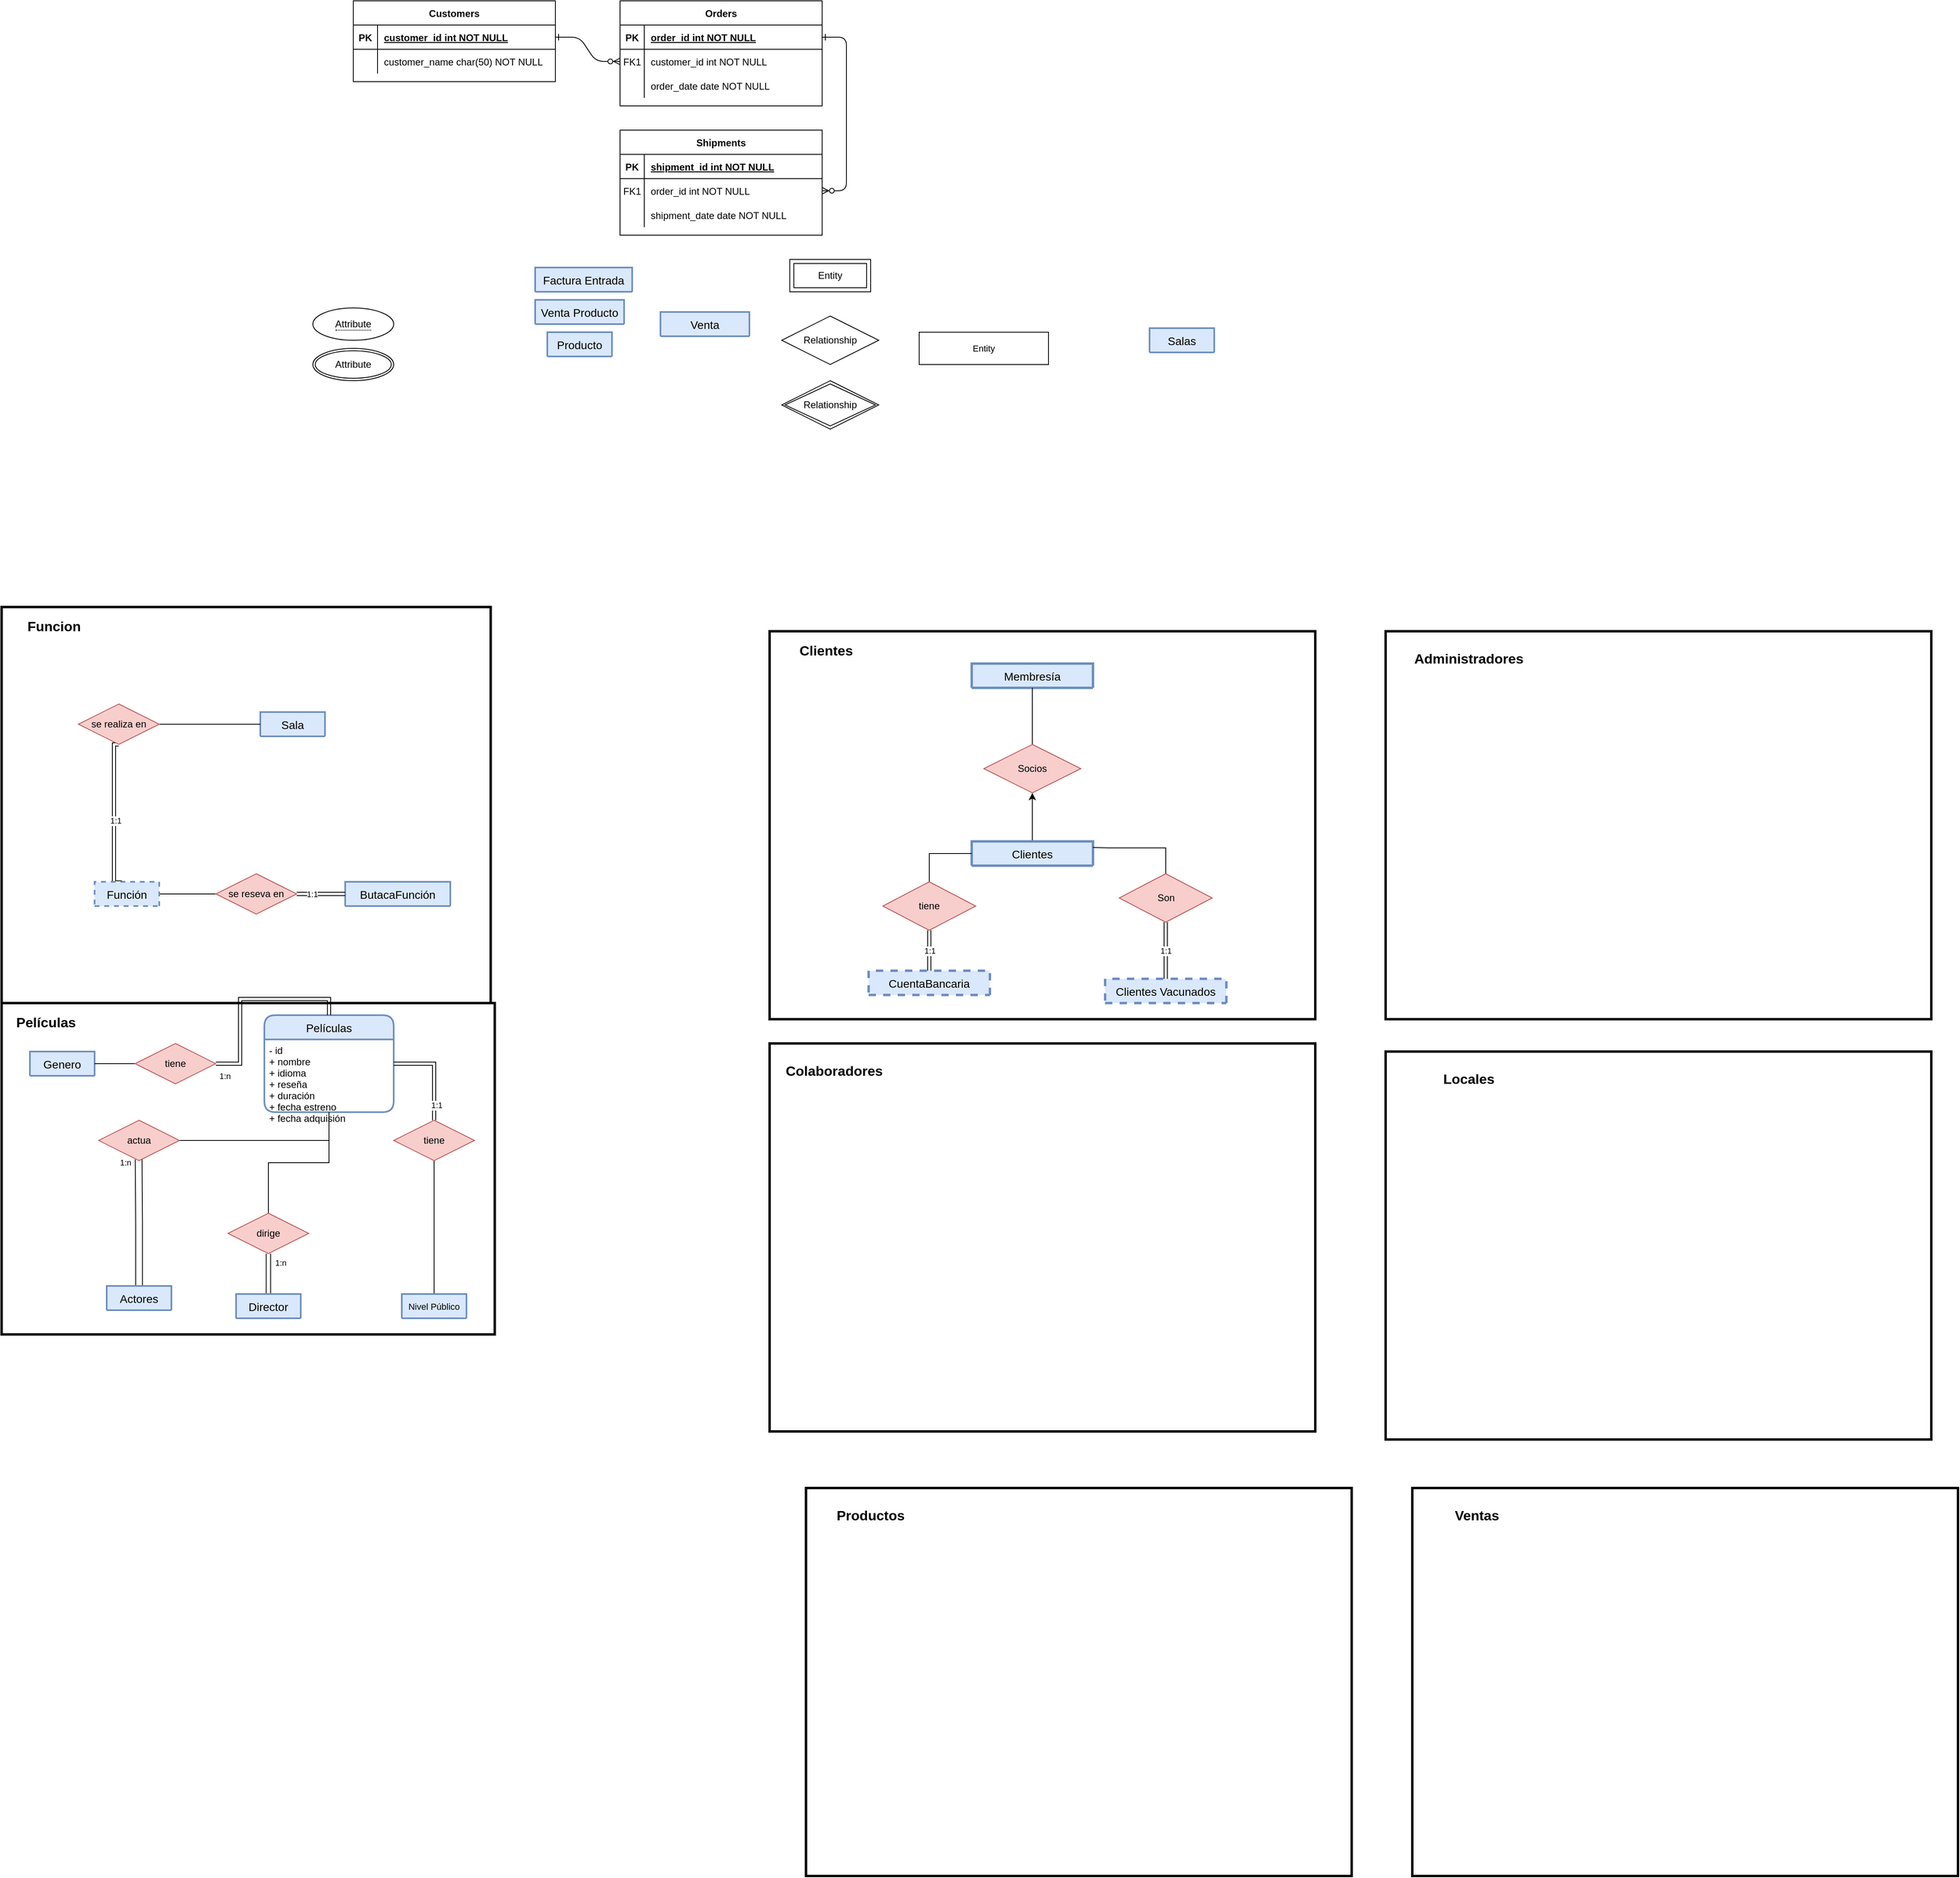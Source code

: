 <mxfile version="15.8.4" type="device"><diagram id="R2lEEEUBdFMjLlhIrx00" name="Page-1"><mxGraphModel dx="813" dy="1590" grid="1" gridSize="10" guides="1" tooltips="1" connect="1" arrows="1" fold="1" page="1" pageScale="1" pageWidth="850" pageHeight="1100" math="0" shadow="0" extFonts="Permanent Marker^https://fonts.googleapis.com/css?family=Permanent+Marker"><root><mxCell id="0"/><mxCell id="1" parent="0"/><mxCell id="mSTFbyO6T9UbL1waG1NC-82" value="" style="rounded=0;whiteSpace=wrap;html=1;labelBackgroundColor=none;labelBorderColor=none;fontSize=11;strokeWidth=3;align=center;verticalAlign=middle;fillColor=none;movable=0;resizable=0;rotatable=0;deletable=0;editable=0;connectable=0;" vertex="1" parent="1"><mxGeometry x="75" y="1000" width="610" height="410" as="geometry"/></mxCell><mxCell id="C-vyLk0tnHw3VtMMgP7b-1" value="" style="edgeStyle=entityRelationEdgeStyle;endArrow=ERzeroToMany;startArrow=ERone;endFill=1;startFill=0;" parent="1" source="C-vyLk0tnHw3VtMMgP7b-24" target="C-vyLk0tnHw3VtMMgP7b-6" edge="1"><mxGeometry width="100" height="100" relative="1" as="geometry"><mxPoint x="730" y="360" as="sourcePoint"/><mxPoint x="830" y="260" as="targetPoint"/></mxGeometry></mxCell><mxCell id="C-vyLk0tnHw3VtMMgP7b-12" value="" style="edgeStyle=entityRelationEdgeStyle;endArrow=ERzeroToMany;startArrow=ERone;endFill=1;startFill=0;" parent="1" source="C-vyLk0tnHw3VtMMgP7b-3" target="C-vyLk0tnHw3VtMMgP7b-17" edge="1"><mxGeometry width="100" height="100" relative="1" as="geometry"><mxPoint x="790" y="-180" as="sourcePoint"/><mxPoint x="850" y="-155" as="targetPoint"/></mxGeometry></mxCell><mxCell id="C-vyLk0tnHw3VtMMgP7b-2" value="Orders" style="shape=table;startSize=30;container=1;collapsible=1;childLayout=tableLayout;fixedRows=1;rowLines=0;fontStyle=1;align=center;resizeLast=1;" parent="1" vertex="1"><mxGeometry x="840" y="-240" width="250" height="130" as="geometry"/></mxCell><mxCell id="C-vyLk0tnHw3VtMMgP7b-3" value="" style="shape=partialRectangle;collapsible=0;dropTarget=0;pointerEvents=0;fillColor=none;points=[[0,0.5],[1,0.5]];portConstraint=eastwest;top=0;left=0;right=0;bottom=1;" parent="C-vyLk0tnHw3VtMMgP7b-2" vertex="1"><mxGeometry y="30" width="250" height="30" as="geometry"/></mxCell><mxCell id="C-vyLk0tnHw3VtMMgP7b-4" value="PK" style="shape=partialRectangle;overflow=hidden;connectable=0;fillColor=none;top=0;left=0;bottom=0;right=0;fontStyle=1;" parent="C-vyLk0tnHw3VtMMgP7b-3" vertex="1"><mxGeometry width="30" height="30" as="geometry"><mxRectangle width="30" height="30" as="alternateBounds"/></mxGeometry></mxCell><mxCell id="C-vyLk0tnHw3VtMMgP7b-5" value="order_id int NOT NULL " style="shape=partialRectangle;overflow=hidden;connectable=0;fillColor=none;top=0;left=0;bottom=0;right=0;align=left;spacingLeft=6;fontStyle=5;" parent="C-vyLk0tnHw3VtMMgP7b-3" vertex="1"><mxGeometry x="30" width="220" height="30" as="geometry"><mxRectangle width="220" height="30" as="alternateBounds"/></mxGeometry></mxCell><mxCell id="C-vyLk0tnHw3VtMMgP7b-6" value="" style="shape=partialRectangle;collapsible=0;dropTarget=0;pointerEvents=0;fillColor=none;points=[[0,0.5],[1,0.5]];portConstraint=eastwest;top=0;left=0;right=0;bottom=0;" parent="C-vyLk0tnHw3VtMMgP7b-2" vertex="1"><mxGeometry y="60" width="250" height="30" as="geometry"/></mxCell><mxCell id="C-vyLk0tnHw3VtMMgP7b-7" value="FK1" style="shape=partialRectangle;overflow=hidden;connectable=0;fillColor=none;top=0;left=0;bottom=0;right=0;" parent="C-vyLk0tnHw3VtMMgP7b-6" vertex="1"><mxGeometry width="30" height="30" as="geometry"><mxRectangle width="30" height="30" as="alternateBounds"/></mxGeometry></mxCell><mxCell id="C-vyLk0tnHw3VtMMgP7b-8" value="customer_id int NOT NULL" style="shape=partialRectangle;overflow=hidden;connectable=0;fillColor=none;top=0;left=0;bottom=0;right=0;align=left;spacingLeft=6;" parent="C-vyLk0tnHw3VtMMgP7b-6" vertex="1"><mxGeometry x="30" width="220" height="30" as="geometry"><mxRectangle width="220" height="30" as="alternateBounds"/></mxGeometry></mxCell><mxCell id="C-vyLk0tnHw3VtMMgP7b-9" value="" style="shape=partialRectangle;collapsible=0;dropTarget=0;pointerEvents=0;fillColor=none;points=[[0,0.5],[1,0.5]];portConstraint=eastwest;top=0;left=0;right=0;bottom=0;" parent="C-vyLk0tnHw3VtMMgP7b-2" vertex="1"><mxGeometry y="90" width="250" height="30" as="geometry"/></mxCell><mxCell id="C-vyLk0tnHw3VtMMgP7b-10" value="" style="shape=partialRectangle;overflow=hidden;connectable=0;fillColor=none;top=0;left=0;bottom=0;right=0;" parent="C-vyLk0tnHw3VtMMgP7b-9" vertex="1"><mxGeometry width="30" height="30" as="geometry"><mxRectangle width="30" height="30" as="alternateBounds"/></mxGeometry></mxCell><mxCell id="C-vyLk0tnHw3VtMMgP7b-11" value="order_date date NOT NULL" style="shape=partialRectangle;overflow=hidden;connectable=0;fillColor=none;top=0;left=0;bottom=0;right=0;align=left;spacingLeft=6;" parent="C-vyLk0tnHw3VtMMgP7b-9" vertex="1"><mxGeometry x="30" width="220" height="30" as="geometry"><mxRectangle width="220" height="30" as="alternateBounds"/></mxGeometry></mxCell><mxCell id="C-vyLk0tnHw3VtMMgP7b-13" value="Shipments" style="shape=table;startSize=30;container=1;collapsible=1;childLayout=tableLayout;fixedRows=1;rowLines=0;fontStyle=1;align=center;resizeLast=1;" parent="1" vertex="1"><mxGeometry x="840" y="-80" width="250" height="130" as="geometry"/></mxCell><mxCell id="C-vyLk0tnHw3VtMMgP7b-14" value="" style="shape=partialRectangle;collapsible=0;dropTarget=0;pointerEvents=0;fillColor=none;points=[[0,0.5],[1,0.5]];portConstraint=eastwest;top=0;left=0;right=0;bottom=1;" parent="C-vyLk0tnHw3VtMMgP7b-13" vertex="1"><mxGeometry y="30" width="250" height="30" as="geometry"/></mxCell><mxCell id="C-vyLk0tnHw3VtMMgP7b-15" value="PK" style="shape=partialRectangle;overflow=hidden;connectable=0;fillColor=none;top=0;left=0;bottom=0;right=0;fontStyle=1;" parent="C-vyLk0tnHw3VtMMgP7b-14" vertex="1"><mxGeometry width="30" height="30" as="geometry"><mxRectangle width="30" height="30" as="alternateBounds"/></mxGeometry></mxCell><mxCell id="C-vyLk0tnHw3VtMMgP7b-16" value="shipment_id int NOT NULL " style="shape=partialRectangle;overflow=hidden;connectable=0;fillColor=none;top=0;left=0;bottom=0;right=0;align=left;spacingLeft=6;fontStyle=5;" parent="C-vyLk0tnHw3VtMMgP7b-14" vertex="1"><mxGeometry x="30" width="220" height="30" as="geometry"><mxRectangle width="220" height="30" as="alternateBounds"/></mxGeometry></mxCell><mxCell id="C-vyLk0tnHw3VtMMgP7b-17" value="" style="shape=partialRectangle;collapsible=0;dropTarget=0;pointerEvents=0;fillColor=none;points=[[0,0.5],[1,0.5]];portConstraint=eastwest;top=0;left=0;right=0;bottom=0;" parent="C-vyLk0tnHw3VtMMgP7b-13" vertex="1"><mxGeometry y="60" width="250" height="30" as="geometry"/></mxCell><mxCell id="C-vyLk0tnHw3VtMMgP7b-18" value="FK1" style="shape=partialRectangle;overflow=hidden;connectable=0;fillColor=none;top=0;left=0;bottom=0;right=0;" parent="C-vyLk0tnHw3VtMMgP7b-17" vertex="1"><mxGeometry width="30" height="30" as="geometry"><mxRectangle width="30" height="30" as="alternateBounds"/></mxGeometry></mxCell><mxCell id="C-vyLk0tnHw3VtMMgP7b-19" value="order_id int NOT NULL" style="shape=partialRectangle;overflow=hidden;connectable=0;fillColor=none;top=0;left=0;bottom=0;right=0;align=left;spacingLeft=6;" parent="C-vyLk0tnHw3VtMMgP7b-17" vertex="1"><mxGeometry x="30" width="220" height="30" as="geometry"><mxRectangle width="220" height="30" as="alternateBounds"/></mxGeometry></mxCell><mxCell id="C-vyLk0tnHw3VtMMgP7b-20" value="" style="shape=partialRectangle;collapsible=0;dropTarget=0;pointerEvents=0;fillColor=none;points=[[0,0.5],[1,0.5]];portConstraint=eastwest;top=0;left=0;right=0;bottom=0;" parent="C-vyLk0tnHw3VtMMgP7b-13" vertex="1"><mxGeometry y="90" width="250" height="30" as="geometry"/></mxCell><mxCell id="C-vyLk0tnHw3VtMMgP7b-21" value="" style="shape=partialRectangle;overflow=hidden;connectable=0;fillColor=none;top=0;left=0;bottom=0;right=0;" parent="C-vyLk0tnHw3VtMMgP7b-20" vertex="1"><mxGeometry width="30" height="30" as="geometry"><mxRectangle width="30" height="30" as="alternateBounds"/></mxGeometry></mxCell><mxCell id="C-vyLk0tnHw3VtMMgP7b-22" value="shipment_date date NOT NULL" style="shape=partialRectangle;overflow=hidden;connectable=0;fillColor=none;top=0;left=0;bottom=0;right=0;align=left;spacingLeft=6;" parent="C-vyLk0tnHw3VtMMgP7b-20" vertex="1"><mxGeometry x="30" width="220" height="30" as="geometry"><mxRectangle width="220" height="30" as="alternateBounds"/></mxGeometry></mxCell><mxCell id="C-vyLk0tnHw3VtMMgP7b-23" value="Customers" style="shape=table;startSize=30;container=1;collapsible=1;childLayout=tableLayout;fixedRows=1;rowLines=0;fontStyle=1;align=center;resizeLast=1;" parent="1" vertex="1"><mxGeometry x="510" y="-240" width="250" height="100" as="geometry"/></mxCell><mxCell id="C-vyLk0tnHw3VtMMgP7b-24" value="" style="shape=partialRectangle;collapsible=0;dropTarget=0;pointerEvents=0;fillColor=none;points=[[0,0.5],[1,0.5]];portConstraint=eastwest;top=0;left=0;right=0;bottom=1;" parent="C-vyLk0tnHw3VtMMgP7b-23" vertex="1"><mxGeometry y="30" width="250" height="30" as="geometry"/></mxCell><mxCell id="C-vyLk0tnHw3VtMMgP7b-25" value="PK" style="shape=partialRectangle;overflow=hidden;connectable=0;fillColor=none;top=0;left=0;bottom=0;right=0;fontStyle=1;" parent="C-vyLk0tnHw3VtMMgP7b-24" vertex="1"><mxGeometry width="30" height="30" as="geometry"><mxRectangle width="30" height="30" as="alternateBounds"/></mxGeometry></mxCell><mxCell id="C-vyLk0tnHw3VtMMgP7b-26" value="customer_id int NOT NULL " style="shape=partialRectangle;overflow=hidden;connectable=0;fillColor=none;top=0;left=0;bottom=0;right=0;align=left;spacingLeft=6;fontStyle=5;" parent="C-vyLk0tnHw3VtMMgP7b-24" vertex="1"><mxGeometry x="30" width="220" height="30" as="geometry"><mxRectangle width="220" height="30" as="alternateBounds"/></mxGeometry></mxCell><mxCell id="C-vyLk0tnHw3VtMMgP7b-27" value="" style="shape=partialRectangle;collapsible=0;dropTarget=0;pointerEvents=0;fillColor=none;points=[[0,0.5],[1,0.5]];portConstraint=eastwest;top=0;left=0;right=0;bottom=0;" parent="C-vyLk0tnHw3VtMMgP7b-23" vertex="1"><mxGeometry y="60" width="250" height="30" as="geometry"/></mxCell><mxCell id="C-vyLk0tnHw3VtMMgP7b-28" value="" style="shape=partialRectangle;overflow=hidden;connectable=0;fillColor=none;top=0;left=0;bottom=0;right=0;" parent="C-vyLk0tnHw3VtMMgP7b-27" vertex="1"><mxGeometry width="30" height="30" as="geometry"><mxRectangle width="30" height="30" as="alternateBounds"/></mxGeometry></mxCell><mxCell id="C-vyLk0tnHw3VtMMgP7b-29" value="customer_name char(50) NOT NULL" style="shape=partialRectangle;overflow=hidden;connectable=0;fillColor=none;top=0;left=0;bottom=0;right=0;align=left;spacingLeft=6;" parent="C-vyLk0tnHw3VtMMgP7b-27" vertex="1"><mxGeometry x="30" width="220" height="30" as="geometry"><mxRectangle width="220" height="30" as="alternateBounds"/></mxGeometry></mxCell><mxCell id="mSTFbyO6T9UbL1waG1NC-30" value="Entity" style="shape=ext;margin=3;double=1;whiteSpace=wrap;html=1;align=center;" vertex="1" parent="1"><mxGeometry x="1050" y="80" width="100" height="40" as="geometry"/></mxCell><mxCell id="mSTFbyO6T9UbL1waG1NC-31" value="Relationship" style="shape=rhombus;perimeter=rhombusPerimeter;whiteSpace=wrap;html=1;align=center;" vertex="1" parent="1"><mxGeometry x="1040" y="150" width="120" height="60" as="geometry"/></mxCell><mxCell id="mSTFbyO6T9UbL1waG1NC-32" value="Relationship" style="shape=rhombus;double=1;perimeter=rhombusPerimeter;whiteSpace=wrap;html=1;align=center;" vertex="1" parent="1"><mxGeometry x="1040" y="230" width="120" height="60" as="geometry"/></mxCell><mxCell id="mSTFbyO6T9UbL1waG1NC-33" value="Attribute" style="ellipse;shape=doubleEllipse;margin=3;whiteSpace=wrap;html=1;align=center;" vertex="1" parent="1"><mxGeometry x="460" y="190" width="100" height="40" as="geometry"/></mxCell><mxCell id="mSTFbyO6T9UbL1waG1NC-34" value="&lt;span style=&quot;border-bottom: 1px dotted&quot;&gt;Attribute&lt;/span&gt;" style="ellipse;whiteSpace=wrap;html=1;align=center;" vertex="1" parent="1"><mxGeometry x="460" y="140" width="100" height="40" as="geometry"/></mxCell><mxCell id="mSTFbyO6T9UbL1waG1NC-91" style="edgeStyle=orthogonalEdgeStyle;shape=link;rounded=0;orthogonalLoop=1;jettySize=auto;html=1;fontSize=17;endArrow=none;endFill=0;width=-8.387;entryX=0.495;entryY=0.969;entryDx=0;entryDy=0;entryPerimeter=0;" edge="1" parent="1" source="mSTFbyO6T9UbL1waG1NC-58" target="mSTFbyO6T9UbL1waG1NC-90"><mxGeometry relative="1" as="geometry"/></mxCell><mxCell id="mSTFbyO6T9UbL1waG1NC-103" value="1:n" style="edgeLabel;html=1;align=center;verticalAlign=middle;resizable=0;points=[];fontSize=10;" vertex="1" connectable="0" parent="mSTFbyO6T9UbL1waG1NC-91"><mxGeometry x="0.717" y="-3" relative="1" as="geometry"><mxPoint x="-20" y="-19" as="offset"/></mxGeometry></mxCell><mxCell id="mSTFbyO6T9UbL1waG1NC-58" value="Actores" style="swimlane;childLayout=stackLayout;horizontal=1;startSize=30;horizontalStack=0;rounded=1;fontSize=14;fontStyle=0;strokeWidth=2;resizeParent=0;resizeLast=1;shadow=0;dashed=0;align=center;fillColor=#dae8fc;strokeColor=#6c8ebf;" vertex="1" collapsed="1" parent="1"><mxGeometry x="205" y="1350" width="80" height="30" as="geometry"><mxRectangle x="70" y="960" width="160" height="120" as="alternateBounds"/></mxGeometry></mxCell><mxCell id="mSTFbyO6T9UbL1waG1NC-59" value="- id&#10;+ nombre" style="align=left;strokeColor=none;fillColor=none;spacingLeft=4;fontSize=12;verticalAlign=top;resizable=0;rotatable=0;part=1;" vertex="1" parent="mSTFbyO6T9UbL1waG1NC-58"><mxGeometry y="30" width="80" as="geometry"/></mxCell><mxCell id="mSTFbyO6T9UbL1waG1NC-88" style="edgeStyle=orthogonalEdgeStyle;rounded=0;orthogonalLoop=1;jettySize=auto;html=1;fontSize=17;endArrow=none;endFill=0;shape=link;width=-5.484;" edge="1" parent="1" source="mSTFbyO6T9UbL1waG1NC-60" target="mSTFbyO6T9UbL1waG1NC-84"><mxGeometry relative="1" as="geometry"><Array as="points"><mxPoint x="405" y="1330"/><mxPoint x="405" y="1330"/></Array></mxGeometry></mxCell><mxCell id="mSTFbyO6T9UbL1waG1NC-105" value="1:n" style="edgeLabel;html=1;align=center;verticalAlign=middle;resizable=0;points=[];fontSize=10;" vertex="1" connectable="0" parent="mSTFbyO6T9UbL1waG1NC-88"><mxGeometry x="0.784" y="-3" relative="1" as="geometry"><mxPoint x="12" y="5" as="offset"/></mxGeometry></mxCell><mxCell id="mSTFbyO6T9UbL1waG1NC-60" value="Director" style="swimlane;childLayout=stackLayout;horizontal=1;startSize=30;horizontalStack=0;rounded=1;fontSize=14;fontStyle=0;strokeWidth=2;resizeParent=0;resizeLast=1;shadow=0;dashed=0;align=center;fillColor=#dae8fc;strokeColor=#6c8ebf;" vertex="1" collapsed="1" parent="1"><mxGeometry x="365" y="1360" width="80" height="30" as="geometry"><mxRectangle x="130" y="1300" width="160" height="120" as="alternateBounds"/></mxGeometry></mxCell><mxCell id="mSTFbyO6T9UbL1waG1NC-61" value="- id&#10;+ nombre" style="align=left;strokeColor=none;fillColor=none;spacingLeft=4;fontSize=12;verticalAlign=top;resizable=0;rotatable=0;part=1;" vertex="1" parent="mSTFbyO6T9UbL1waG1NC-60"><mxGeometry y="30" width="80" as="geometry"/></mxCell><mxCell id="mSTFbyO6T9UbL1waG1NC-62" value="Películas" style="swimlane;childLayout=stackLayout;horizontal=1;startSize=30;horizontalStack=0;rounded=1;fontSize=14;fontStyle=0;strokeWidth=2;resizeParent=0;resizeLast=1;shadow=0;dashed=0;align=center;fillColor=#dae8fc;strokeColor=#6c8ebf;" vertex="1" parent="1"><mxGeometry x="400" y="1015" width="160" height="120" as="geometry"><mxRectangle x="365" y="1155" width="80" height="30" as="alternateBounds"/></mxGeometry></mxCell><mxCell id="mSTFbyO6T9UbL1waG1NC-63" value="- id&#10;+ nombre&#10;+ idioma&#10;+ reseña&#10;+ duración&#10;+ fecha estreno&#10;+ fecha adquisión" style="align=left;strokeColor=none;fillColor=none;spacingLeft=4;fontSize=12;verticalAlign=top;resizable=0;rotatable=0;part=1;" vertex="1" parent="mSTFbyO6T9UbL1waG1NC-62"><mxGeometry y="30" width="160" height="90" as="geometry"/></mxCell><mxCell id="mSTFbyO6T9UbL1waG1NC-64" value="Genero" style="swimlane;childLayout=stackLayout;horizontal=1;startSize=30;horizontalStack=0;rounded=1;fontSize=14;fontStyle=0;strokeWidth=2;resizeParent=0;resizeLast=1;shadow=0;dashed=0;align=center;fillColor=#dae8fc;strokeColor=#6c8ebf;" vertex="1" collapsed="1" parent="1"><mxGeometry x="110" y="1060" width="80" height="30" as="geometry"><mxRectangle x="360" y="720" width="160" height="120" as="alternateBounds"/></mxGeometry></mxCell><mxCell id="mSTFbyO6T9UbL1waG1NC-65" value="- id&#10;+ nombre" style="align=left;strokeColor=none;fillColor=none;spacingLeft=4;fontSize=12;verticalAlign=top;resizable=0;rotatable=0;part=1;" vertex="1" parent="mSTFbyO6T9UbL1waG1NC-64"><mxGeometry y="30" width="80" as="geometry"/></mxCell><mxCell id="mSTFbyO6T9UbL1waG1NC-94" style="edgeStyle=orthogonalEdgeStyle;rounded=0;orthogonalLoop=1;jettySize=auto;html=1;fontSize=17;endArrow=none;endFill=0;" edge="1" parent="1" source="mSTFbyO6T9UbL1waG1NC-66" target="mSTFbyO6T9UbL1waG1NC-93"><mxGeometry relative="1" as="geometry"/></mxCell><mxCell id="mSTFbyO6T9UbL1waG1NC-66" value="Nivel Público" style="swimlane;childLayout=stackLayout;horizontal=1;startSize=30;horizontalStack=0;rounded=1;fontSize=11;fontStyle=0;strokeWidth=2;resizeParent=0;resizeLast=1;shadow=0;dashed=0;align=center;fillColor=#dae8fc;strokeColor=#6c8ebf;" vertex="1" collapsed="1" parent="1"><mxGeometry x="570" y="1360" width="80" height="30" as="geometry"><mxRectangle x="360" y="670" width="160" height="120" as="alternateBounds"/></mxGeometry></mxCell><mxCell id="mSTFbyO6T9UbL1waG1NC-67" value="- id&#10;+ nombre&#10;+ idioma" style="align=left;strokeColor=none;fillColor=none;spacingLeft=4;fontSize=12;verticalAlign=top;resizable=0;rotatable=0;part=1;" vertex="1" parent="mSTFbyO6T9UbL1waG1NC-66"><mxGeometry y="30" width="80" as="geometry"/></mxCell><mxCell id="mSTFbyO6T9UbL1waG1NC-68" value="Salas" style="swimlane;childLayout=stackLayout;horizontal=1;startSize=30;horizontalStack=0;rounded=1;fontSize=14;fontStyle=0;strokeWidth=2;resizeParent=0;resizeLast=1;shadow=0;dashed=0;align=center;fillColor=#dae8fc;strokeColor=#6c8ebf;" vertex="1" collapsed="1" parent="1"><mxGeometry x="1495" y="165" width="80" height="30" as="geometry"><mxRectangle x="360" y="580" width="160" height="120" as="alternateBounds"/></mxGeometry></mxCell><mxCell id="mSTFbyO6T9UbL1waG1NC-69" value="- id&#10;+ nro_butaca&#10;+ n" style="align=left;strokeColor=none;fillColor=none;spacingLeft=4;fontSize=12;verticalAlign=top;resizable=0;rotatable=0;part=1;" vertex="1" parent="mSTFbyO6T9UbL1waG1NC-68"><mxGeometry y="30" width="80" as="geometry"/></mxCell><mxCell id="mSTFbyO6T9UbL1waG1NC-70" value="Producto" style="swimlane;childLayout=stackLayout;horizontal=1;startSize=30;horizontalStack=0;rounded=1;fontSize=14;fontStyle=0;strokeWidth=2;resizeParent=0;resizeLast=1;shadow=0;dashed=0;align=center;fillColor=#dae8fc;strokeColor=#6c8ebf;" vertex="1" collapsed="1" parent="1"><mxGeometry x="750" y="170" width="80" height="30" as="geometry"><mxRectangle x="290" y="390" width="160" height="120" as="alternateBounds"/></mxGeometry></mxCell><mxCell id="mSTFbyO6T9UbL1waG1NC-71" value="- id&#10;+ nro_butaca&#10;+ n" style="align=left;strokeColor=none;fillColor=none;spacingLeft=4;fontSize=12;verticalAlign=top;resizable=0;rotatable=0;part=1;" vertex="1" parent="mSTFbyO6T9UbL1waG1NC-70"><mxGeometry y="30" width="80" as="geometry"/></mxCell><mxCell id="mSTFbyO6T9UbL1waG1NC-72" value="Factura Entrada" style="swimlane;childLayout=stackLayout;horizontal=1;startSize=30;horizontalStack=0;rounded=1;fontSize=14;fontStyle=0;strokeWidth=2;resizeParent=0;resizeLast=1;shadow=0;dashed=0;align=center;fillColor=#dae8fc;strokeColor=#6c8ebf;verticalAlign=middle;" vertex="1" collapsed="1" parent="1"><mxGeometry x="735" y="90" width="120" height="30" as="geometry"><mxRectangle x="360" y="470" width="160" height="120" as="alternateBounds"/></mxGeometry></mxCell><mxCell id="mSTFbyO6T9UbL1waG1NC-73" value="- id&#10;+ nro_butaca&#10;+ n" style="align=left;strokeColor=none;fillColor=none;spacingLeft=4;fontSize=12;verticalAlign=top;resizable=0;rotatable=0;part=1;" vertex="1" parent="mSTFbyO6T9UbL1waG1NC-72"><mxGeometry y="30" width="120" as="geometry"/></mxCell><mxCell id="mSTFbyO6T9UbL1waG1NC-74" value="Venta Producto" style="swimlane;childLayout=stackLayout;horizontal=1;startSize=30;horizontalStack=0;rounded=1;fontSize=14;fontStyle=0;strokeWidth=2;resizeParent=0;resizeLast=1;shadow=0;dashed=0;align=center;fillColor=#dae8fc;strokeColor=#6c8ebf;" vertex="1" collapsed="1" parent="1"><mxGeometry x="735" y="130" width="110" height="30" as="geometry"><mxRectangle x="290" y="390" width="160" height="120" as="alternateBounds"/></mxGeometry></mxCell><mxCell id="mSTFbyO6T9UbL1waG1NC-75" value="- id&#10;+ nro_butaca&#10;+ n" style="align=left;strokeColor=none;fillColor=none;spacingLeft=4;fontSize=12;verticalAlign=top;resizable=0;rotatable=0;part=1;" vertex="1" parent="mSTFbyO6T9UbL1waG1NC-74"><mxGeometry y="30" width="110" as="geometry"/></mxCell><mxCell id="mSTFbyO6T9UbL1waG1NC-76" value="Venta" style="swimlane;childLayout=stackLayout;horizontal=1;startSize=30;horizontalStack=0;rounded=1;fontSize=14;fontStyle=0;strokeWidth=2;resizeParent=0;resizeLast=1;shadow=0;dashed=0;align=center;fillColor=#dae8fc;strokeColor=#6c8ebf;" vertex="1" collapsed="1" parent="1"><mxGeometry x="890" y="145" width="110" height="30" as="geometry"><mxRectangle x="290" y="390" width="160" height="120" as="alternateBounds"/></mxGeometry></mxCell><mxCell id="mSTFbyO6T9UbL1waG1NC-77" value="- id&#10;+ nro_butaca&#10;+ n" style="align=left;strokeColor=none;fillColor=none;spacingLeft=4;fontSize=12;verticalAlign=top;resizable=0;rotatable=0;part=1;" vertex="1" parent="mSTFbyO6T9UbL1waG1NC-76"><mxGeometry y="30" width="110" as="geometry"/></mxCell><mxCell id="mSTFbyO6T9UbL1waG1NC-80" value="Entity" style="whiteSpace=wrap;html=1;align=center;fontSize=11;" vertex="1" parent="1"><mxGeometry x="1210" y="170" width="160" height="40" as="geometry"/></mxCell><mxCell id="mSTFbyO6T9UbL1waG1NC-83" value="&lt;b&gt;&lt;font style=&quot;font-size: 17px&quot;&gt;Películas&lt;/font&gt;&lt;/b&gt;" style="text;html=1;strokeColor=none;fillColor=none;align=center;verticalAlign=middle;whiteSpace=wrap;rounded=0;labelBackgroundColor=none;labelBorderColor=none;fontSize=11;" vertex="1" parent="1"><mxGeometry x="100" y="1010" width="60" height="30" as="geometry"/></mxCell><mxCell id="mSTFbyO6T9UbL1waG1NC-89" style="edgeStyle=orthogonalEdgeStyle;rounded=0;orthogonalLoop=1;jettySize=auto;html=1;fontSize=17;endArrow=none;endFill=0;" edge="1" parent="1" source="mSTFbyO6T9UbL1waG1NC-84" target="mSTFbyO6T9UbL1waG1NC-62"><mxGeometry relative="1" as="geometry"/></mxCell><mxCell id="mSTFbyO6T9UbL1waG1NC-84" value="dirige" style="shape=rhombus;perimeter=rhombusPerimeter;whiteSpace=wrap;html=1;align=center;fillColor=#f8cecc;strokeColor=#b85450;" vertex="1" parent="1"><mxGeometry x="355" y="1260" width="100" height="50" as="geometry"/></mxCell><mxCell id="mSTFbyO6T9UbL1waG1NC-92" style="edgeStyle=orthogonalEdgeStyle;rounded=0;orthogonalLoop=1;jettySize=auto;html=1;fontSize=17;endArrow=none;endFill=0;" edge="1" parent="1" source="mSTFbyO6T9UbL1waG1NC-90" target="mSTFbyO6T9UbL1waG1NC-62"><mxGeometry relative="1" as="geometry"><mxPoint x="340" y="1165" as="targetPoint"/></mxGeometry></mxCell><mxCell id="mSTFbyO6T9UbL1waG1NC-90" value="actua" style="shape=rhombus;perimeter=rhombusPerimeter;whiteSpace=wrap;html=1;align=center;fillColor=#f8cecc;strokeColor=#b85450;" vertex="1" parent="1"><mxGeometry x="195" y="1145" width="100" height="50" as="geometry"/></mxCell><mxCell id="mSTFbyO6T9UbL1waG1NC-101" style="edgeStyle=orthogonalEdgeStyle;rounded=0;orthogonalLoop=1;jettySize=auto;html=1;fontSize=17;endArrow=none;endFill=0;startArrow=classic;startFill=1;entryX=1;entryY=0.5;entryDx=0;entryDy=0;strokeColor=default;shape=link;" edge="1" parent="1" source="mSTFbyO6T9UbL1waG1NC-93" target="mSTFbyO6T9UbL1waG1NC-62"><mxGeometry relative="1" as="geometry"/></mxCell><mxCell id="mSTFbyO6T9UbL1waG1NC-102" value="1:1" style="edgeLabel;html=1;align=center;verticalAlign=middle;resizable=0;points=[];fontSize=10;" vertex="1" connectable="0" parent="mSTFbyO6T9UbL1waG1NC-101"><mxGeometry x="-0.825" y="-1" relative="1" as="geometry"><mxPoint x="2" y="-9" as="offset"/></mxGeometry></mxCell><mxCell id="mSTFbyO6T9UbL1waG1NC-93" value="tiene" style="shape=rhombus;perimeter=rhombusPerimeter;whiteSpace=wrap;html=1;align=center;fillColor=#f8cecc;strokeColor=#b85450;" vertex="1" parent="1"><mxGeometry x="560" y="1145" width="100" height="50" as="geometry"/></mxCell><mxCell id="mSTFbyO6T9UbL1waG1NC-107" style="edgeStyle=orthogonalEdgeStyle;rounded=0;orthogonalLoop=1;jettySize=auto;html=1;fontSize=10;startArrow=none;startFill=0;endArrow=none;endFill=0;strokeColor=default;" edge="1" parent="1" source="mSTFbyO6T9UbL1waG1NC-106" target="mSTFbyO6T9UbL1waG1NC-64"><mxGeometry relative="1" as="geometry"/></mxCell><mxCell id="mSTFbyO6T9UbL1waG1NC-108" style="edgeStyle=orthogonalEdgeStyle;shape=link;rounded=0;orthogonalLoop=1;jettySize=auto;html=1;entryX=0.5;entryY=0;entryDx=0;entryDy=0;fontSize=10;startArrow=classic;startFill=1;endArrow=none;endFill=0;strokeColor=default;" edge="1" parent="1" source="mSTFbyO6T9UbL1waG1NC-106" target="mSTFbyO6T9UbL1waG1NC-62"><mxGeometry relative="1" as="geometry"/></mxCell><mxCell id="mSTFbyO6T9UbL1waG1NC-109" value="1:n" style="edgeLabel;html=1;align=center;verticalAlign=middle;resizable=0;points=[];fontSize=10;" vertex="1" connectable="0" parent="mSTFbyO6T9UbL1waG1NC-108"><mxGeometry x="-0.873" relative="1" as="geometry"><mxPoint x="-4" y="15" as="offset"/></mxGeometry></mxCell><mxCell id="mSTFbyO6T9UbL1waG1NC-106" value="tiene" style="shape=rhombus;perimeter=rhombusPerimeter;whiteSpace=wrap;html=1;align=center;fillColor=#f8cecc;strokeColor=#b85450;" vertex="1" parent="1"><mxGeometry x="240" y="1050" width="100" height="50" as="geometry"/></mxCell><mxCell id="mSTFbyO6T9UbL1waG1NC-110" value="" style="rounded=0;whiteSpace=wrap;html=1;labelBackgroundColor=none;labelBorderColor=none;fontSize=10;strokeWidth=3;fillColor=none;align=center;verticalAlign=middle;movable=0;resizable=0;rotatable=0;deletable=0;editable=0;connectable=0;" vertex="1" parent="1"><mxGeometry x="75" y="510" width="605" height="490" as="geometry"/></mxCell><mxCell id="mSTFbyO6T9UbL1waG1NC-111" value="&lt;span style=&quot;font-size: 17px&quot;&gt;&lt;b&gt;Funcion&lt;/b&gt;&lt;/span&gt;" style="text;html=1;strokeColor=none;fillColor=none;align=center;verticalAlign=middle;whiteSpace=wrap;rounded=0;labelBackgroundColor=none;labelBorderColor=none;fontSize=11;" vertex="1" parent="1"><mxGeometry x="110" y="520" width="60" height="30" as="geometry"/></mxCell><mxCell id="mSTFbyO6T9UbL1waG1NC-119" value="" style="edgeStyle=orthogonalEdgeStyle;rounded=0;orthogonalLoop=1;jettySize=auto;html=1;fontSize=10;startArrow=none;startFill=0;endArrow=none;endFill=0;strokeColor=default;shape=link;exitX=0.423;exitY=0.024;exitDx=0;exitDy=0;exitPerimeter=0;entryX=0.5;entryY=1;entryDx=0;entryDy=0;" edge="1" parent="1" source="mSTFbyO6T9UbL1waG1NC-112" target="mSTFbyO6T9UbL1waG1NC-118"><mxGeometry x="0.238" y="-10" relative="1" as="geometry"><mxPoint x="214" y="680" as="targetPoint"/><Array as="points"><mxPoint x="214" y="680"/></Array><mxPoint as="offset"/></mxGeometry></mxCell><mxCell id="mSTFbyO6T9UbL1waG1NC-121" value="1:1" style="edgeLabel;html=1;align=center;verticalAlign=middle;resizable=0;points=[];fontSize=10;" vertex="1" connectable="0" parent="mSTFbyO6T9UbL1waG1NC-119"><mxGeometry x="-0.068" y="-2" relative="1" as="geometry"><mxPoint as="offset"/></mxGeometry></mxCell><mxCell id="mSTFbyO6T9UbL1waG1NC-125" style="edgeStyle=orthogonalEdgeStyle;rounded=0;orthogonalLoop=1;jettySize=auto;html=1;fontSize=10;startArrow=none;startFill=0;endArrow=none;endFill=0;strokeColor=default;" edge="1" parent="1" source="mSTFbyO6T9UbL1waG1NC-112" target="mSTFbyO6T9UbL1waG1NC-124"><mxGeometry relative="1" as="geometry"/></mxCell><mxCell id="mSTFbyO6T9UbL1waG1NC-112" value="Función" style="swimlane;childLayout=stackLayout;horizontal=1;startSize=30;horizontalStack=0;rounded=1;fontSize=14;fontStyle=0;strokeWidth=2;resizeParent=0;resizeLast=1;shadow=0;dashed=1;align=center;labelBackgroundColor=none;labelBorderColor=none;fillColor=#dae8fc;strokeColor=#6c8ebf;" vertex="1" collapsed="1" parent="1"><mxGeometry x="190" y="850" width="80" height="30" as="geometry"><mxRectangle x="110" y="830" width="160" height="120" as="alternateBounds"/></mxGeometry></mxCell><mxCell id="mSTFbyO6T9UbL1waG1NC-114" value="- Sala.id&#10;- fecha&#10;- hora" style="align=left;strokeColor=none;fillColor=none;spacingLeft=4;fontSize=12;verticalAlign=top;resizable=0;rotatable=0;part=1;labelBackgroundColor=none;labelBorderColor=none;" vertex="1" parent="mSTFbyO6T9UbL1waG1NC-112"><mxGeometry y="30" width="80" as="geometry"/></mxCell><mxCell id="mSTFbyO6T9UbL1waG1NC-116" value="Sala" style="swimlane;childLayout=stackLayout;horizontal=1;startSize=30;horizontalStack=0;rounded=1;fontSize=14;fontStyle=0;strokeWidth=2;resizeParent=0;resizeLast=1;shadow=0;dashed=0;align=center;fillColor=#dae8fc;strokeColor=#6c8ebf;" vertex="1" collapsed="1" parent="1"><mxGeometry x="395" y="640" width="80" height="30" as="geometry"><mxRectangle x="240" y="690" width="160" height="120" as="alternateBounds"/></mxGeometry></mxCell><mxCell id="mSTFbyO6T9UbL1waG1NC-117" value="- id&#10;+ Sede.id&#10;+ numero_sala&#10;+ n_butacas" style="align=left;strokeColor=none;fillColor=none;spacingLeft=4;fontSize=12;verticalAlign=top;resizable=0;rotatable=0;part=1;" vertex="1" parent="mSTFbyO6T9UbL1waG1NC-116"><mxGeometry y="30" width="80" as="geometry"/></mxCell><mxCell id="mSTFbyO6T9UbL1waG1NC-120" style="edgeStyle=orthogonalEdgeStyle;rounded=0;orthogonalLoop=1;jettySize=auto;html=1;fontSize=10;startArrow=none;startFill=0;endArrow=none;endFill=0;strokeColor=default;" edge="1" parent="1" source="mSTFbyO6T9UbL1waG1NC-118" target="mSTFbyO6T9UbL1waG1NC-116"><mxGeometry relative="1" as="geometry"/></mxCell><mxCell id="mSTFbyO6T9UbL1waG1NC-118" value="se realiza en" style="shape=rhombus;perimeter=rhombusPerimeter;whiteSpace=wrap;html=1;align=center;fillColor=#f8cecc;strokeColor=#b85450;" vertex="1" parent="1"><mxGeometry x="170" y="630" width="100" height="50" as="geometry"/></mxCell><mxCell id="mSTFbyO6T9UbL1waG1NC-122" value="ButacaFunción" style="swimlane;childLayout=stackLayout;horizontal=1;startSize=30;horizontalStack=0;rounded=1;fontSize=14;fontStyle=0;strokeWidth=2;resizeParent=0;resizeLast=1;shadow=0;dashed=0;align=center;fillColor=#dae8fc;strokeColor=#6c8ebf;" vertex="1" collapsed="1" parent="1"><mxGeometry x="500" y="850" width="130" height="30" as="geometry"><mxRectangle x="510" y="640" width="160" height="140" as="alternateBounds"/></mxGeometry></mxCell><mxCell id="mSTFbyO6T9UbL1waG1NC-123" value="- funcion_id&#10;- funcion_fecha&#10;- funcio_hora&#10;+ nro_fila&#10;+ nro_columna&#10;+ VentaEntrada.id" style="align=left;strokeColor=none;fillColor=none;spacingLeft=4;fontSize=12;verticalAlign=top;resizable=0;rotatable=0;part=1;" vertex="1" parent="mSTFbyO6T9UbL1waG1NC-122"><mxGeometry y="30" width="130" as="geometry"/></mxCell><mxCell id="mSTFbyO6T9UbL1waG1NC-126" style="edgeStyle=orthogonalEdgeStyle;shape=link;rounded=0;orthogonalLoop=1;jettySize=auto;html=1;entryX=0;entryY=0.5;entryDx=0;entryDy=0;fontSize=10;startArrow=none;startFill=0;endArrow=none;endFill=0;strokeColor=default;" edge="1" parent="1" source="mSTFbyO6T9UbL1waG1NC-124" target="mSTFbyO6T9UbL1waG1NC-122"><mxGeometry relative="1" as="geometry"/></mxCell><mxCell id="mSTFbyO6T9UbL1waG1NC-127" value="1:1" style="edgeLabel;html=1;align=center;verticalAlign=middle;resizable=0;points=[];fontSize=10;" vertex="1" connectable="0" parent="mSTFbyO6T9UbL1waG1NC-126"><mxGeometry x="-0.362" relative="1" as="geometry"><mxPoint as="offset"/></mxGeometry></mxCell><mxCell id="mSTFbyO6T9UbL1waG1NC-124" value="se reseva en" style="shape=rhombus;perimeter=rhombusPerimeter;whiteSpace=wrap;html=1;align=center;fillColor=#f8cecc;strokeColor=#b85450;" vertex="1" parent="1"><mxGeometry x="340" y="840" width="100" height="50" as="geometry"/></mxCell><mxCell id="mSTFbyO6T9UbL1waG1NC-132" value="" style="rounded=0;whiteSpace=wrap;html=1;labelBackgroundColor=none;labelBorderColor=none;fontSize=10;strokeWidth=3;fillColor=none;align=center;verticalAlign=middle;" vertex="1" parent="1"><mxGeometry x="1787" y="540" width="675" height="480" as="geometry"/></mxCell><mxCell id="mSTFbyO6T9UbL1waG1NC-133" value="&lt;span style=&quot;font-size: 17px&quot;&gt;&lt;b&gt;Administradores&lt;/b&gt;&lt;/span&gt;" style="text;html=1;strokeColor=none;fillColor=none;align=center;verticalAlign=middle;whiteSpace=wrap;rounded=0;labelBackgroundColor=none;labelBorderColor=none;fontSize=11;" vertex="1" parent="1"><mxGeometry x="1860" y="560" width="60" height="30" as="geometry"/></mxCell><mxCell id="mSTFbyO6T9UbL1waG1NC-134" value="" style="rounded=0;whiteSpace=wrap;html=1;labelBackgroundColor=none;labelBorderColor=none;fontSize=10;strokeWidth=3;fillColor=none;align=center;verticalAlign=middle;" vertex="1" parent="1"><mxGeometry x="1787" y="1060" width="675" height="480" as="geometry"/></mxCell><mxCell id="mSTFbyO6T9UbL1waG1NC-135" value="&lt;span style=&quot;font-size: 17px&quot;&gt;&lt;b&gt;Locales&lt;/b&gt;&lt;/span&gt;" style="text;html=1;strokeColor=none;fillColor=none;align=center;verticalAlign=middle;whiteSpace=wrap;rounded=0;labelBackgroundColor=none;labelBorderColor=none;fontSize=11;" vertex="1" parent="1"><mxGeometry x="1860" y="1080" width="60" height="30" as="geometry"/></mxCell><mxCell id="mSTFbyO6T9UbL1waG1NC-136" value="" style="rounded=0;whiteSpace=wrap;html=1;labelBackgroundColor=none;labelBorderColor=none;fontSize=10;strokeWidth=3;fillColor=none;align=center;verticalAlign=middle;" vertex="1" parent="1"><mxGeometry x="1070" y="1600" width="675" height="480" as="geometry"/></mxCell><mxCell id="mSTFbyO6T9UbL1waG1NC-137" value="&lt;span style=&quot;font-size: 17px&quot;&gt;&lt;b&gt;Productos&lt;/b&gt;&lt;/span&gt;" style="text;html=1;strokeColor=none;fillColor=none;align=center;verticalAlign=middle;whiteSpace=wrap;rounded=0;labelBackgroundColor=none;labelBorderColor=none;fontSize=11;" vertex="1" parent="1"><mxGeometry x="1120" y="1620" width="60" height="30" as="geometry"/></mxCell><mxCell id="mSTFbyO6T9UbL1waG1NC-138" value="" style="rounded=0;whiteSpace=wrap;html=1;labelBackgroundColor=none;labelBorderColor=none;fontSize=10;strokeWidth=3;fillColor=none;align=center;verticalAlign=middle;" vertex="1" parent="1"><mxGeometry x="1820" y="1600" width="675" height="480" as="geometry"/></mxCell><mxCell id="mSTFbyO6T9UbL1waG1NC-139" value="&lt;span style=&quot;font-size: 17px&quot;&gt;&lt;b&gt;Ventas&lt;/b&gt;&lt;/span&gt;" style="text;html=1;strokeColor=none;fillColor=none;align=center;verticalAlign=middle;whiteSpace=wrap;rounded=0;labelBackgroundColor=none;labelBorderColor=none;fontSize=11;" vertex="1" parent="1"><mxGeometry x="1870" y="1620" width="60" height="30" as="geometry"/></mxCell><mxCell id="mSTFbyO6T9UbL1waG1NC-140" value="" style="group;movable=0;resizable=0;rotatable=0;deletable=0;editable=0;connectable=0;" vertex="1" connectable="0" parent="1"><mxGeometry x="1025" y="540" width="675" height="480" as="geometry"/></mxCell><mxCell id="mSTFbyO6T9UbL1waG1NC-128" value="" style="rounded=0;whiteSpace=wrap;html=1;labelBackgroundColor=none;labelBorderColor=none;fontSize=10;strokeWidth=3;fillColor=none;align=center;verticalAlign=middle;movable=0;resizable=0;rotatable=0;deletable=0;editable=0;connectable=0;" vertex="1" parent="mSTFbyO6T9UbL1waG1NC-140"><mxGeometry width="675" height="480" as="geometry"/></mxCell><mxCell id="mSTFbyO6T9UbL1waG1NC-129" value="&lt;span style=&quot;font-size: 17px&quot;&gt;&lt;b&gt;Clientes&lt;/b&gt;&lt;/span&gt;" style="text;html=1;strokeColor=none;fillColor=none;align=center;verticalAlign=middle;whiteSpace=wrap;rounded=0;labelBackgroundColor=none;labelBorderColor=none;fontSize=11;movable=1;resizable=1;rotatable=1;deletable=1;editable=1;connectable=1;" vertex="1" parent="mSTFbyO6T9UbL1waG1NC-140"><mxGeometry x="40" y="10" width="60" height="30" as="geometry"/></mxCell><mxCell id="mSTFbyO6T9UbL1waG1NC-78" value="Clientes Vacunados" style="swimlane;childLayout=stackLayout;horizontal=1;startSize=30;horizontalStack=0;rounded=1;fontSize=14;fontStyle=0;strokeWidth=3;resizeParent=0;resizeLast=1;shadow=0;dashed=1;align=center;fillColor=#dae8fc;strokeColor=#6c8ebf;labelBorderColor=none;labelBackgroundColor=none;" vertex="1" collapsed="1" parent="mSTFbyO6T9UbL1waG1NC-140"><mxGeometry x="415" y="430" width="150" height="30" as="geometry"><mxRectangle x="65" y="80" width="160" height="120" as="alternateBounds"/></mxGeometry></mxCell><mxCell id="mSTFbyO6T9UbL1waG1NC-79" value="+ qr_carnet" style="align=left;strokeColor=none;fillColor=none;spacingLeft=4;fontSize=12;verticalAlign=top;resizable=0;rotatable=0;part=1;" vertex="1" parent="mSTFbyO6T9UbL1waG1NC-78"><mxGeometry y="30" width="150" height="90" as="geometry"/></mxCell><mxCell id="mSTFbyO6T9UbL1waG1NC-81" value="+ qr_carnet" style="align=left;strokeColor=none;fillColor=none;spacingLeft=4;fontSize=12;verticalAlign=top;resizable=0;rotatable=0;part=1;" vertex="1" parent="mSTFbyO6T9UbL1waG1NC-78"><mxGeometry y="120" width="150" height="-90" as="geometry"/></mxCell><mxCell id="mSTFbyO6T9UbL1waG1NC-187" style="edgeStyle=orthogonalEdgeStyle;rounded=0;orthogonalLoop=1;jettySize=auto;html=1;fontSize=10;startArrow=none;startFill=0;endArrow=classic;endFill=1;strokeColor=default;" edge="1" parent="mSTFbyO6T9UbL1waG1NC-140" source="mSTFbyO6T9UbL1waG1NC-141" target="mSTFbyO6T9UbL1waG1NC-150"><mxGeometry relative="1" as="geometry"/></mxCell><mxCell id="mSTFbyO6T9UbL1waG1NC-141" value="Clientes" style="swimlane;childLayout=stackLayout;horizontal=1;startSize=30;horizontalStack=0;rounded=1;fontSize=14;fontStyle=0;strokeWidth=3;resizeParent=0;resizeLast=1;shadow=0;align=center;fillColor=#dae8fc;strokeColor=#6c8ebf;labelBorderColor=none;labelBackgroundColor=none;" vertex="1" collapsed="1" parent="mSTFbyO6T9UbL1waG1NC-140"><mxGeometry x="250" y="260" width="150" height="30" as="geometry"><mxRectangle x="65" y="170" width="160" height="120" as="alternateBounds"/></mxGeometry></mxCell><mxCell id="mSTFbyO6T9UbL1waG1NC-142" value="- id&#10;+ nombres&#10;+ apellidos&#10;+ correo&#10;+ celular" style="align=left;strokeColor=none;fillColor=none;spacingLeft=4;fontSize=12;verticalAlign=top;resizable=0;rotatable=0;part=1;" vertex="1" parent="mSTFbyO6T9UbL1waG1NC-141"><mxGeometry y="30" width="150" as="geometry"/></mxCell><mxCell id="mSTFbyO6T9UbL1waG1NC-185" value="1:1" style="edgeStyle=orthogonalEdgeStyle;rounded=0;orthogonalLoop=1;jettySize=auto;html=1;fontSize=10;startArrow=none;startFill=0;endArrow=none;endFill=0;strokeColor=default;shape=link;" edge="1" parent="mSTFbyO6T9UbL1waG1NC-140" source="mSTFbyO6T9UbL1waG1NC-144" target="mSTFbyO6T9UbL1waG1NC-153"><mxGeometry relative="1" as="geometry"/></mxCell><mxCell id="mSTFbyO6T9UbL1waG1NC-144" value="CuentaBancaria" style="swimlane;childLayout=stackLayout;horizontal=1;startSize=30;horizontalStack=0;rounded=1;fontSize=14;fontStyle=0;strokeWidth=3;resizeParent=0;resizeLast=1;shadow=0;align=center;fillColor=#dae8fc;strokeColor=#6c8ebf;labelBorderColor=none;labelBackgroundColor=none;dashed=1;" vertex="1" collapsed="1" parent="mSTFbyO6T9UbL1waG1NC-140"><mxGeometry x="122.5" y="420" width="150" height="30" as="geometry"><mxRectangle x="295" y="230" width="160" height="120" as="alternateBounds"/></mxGeometry></mxCell><mxCell id="mSTFbyO6T9UbL1waG1NC-145" value="- Cliente.id&#10;+ numero_cuenta&#10;+ tipo_cuenta&#10;+ tipo_tarjeta" style="align=left;strokeColor=none;fillColor=none;spacingLeft=4;fontSize=12;verticalAlign=top;resizable=0;rotatable=0;part=1;" vertex="1" parent="mSTFbyO6T9UbL1waG1NC-144"><mxGeometry y="30" width="150" as="geometry"/></mxCell><mxCell id="mSTFbyO6T9UbL1waG1NC-146" value="Membresía" style="swimlane;childLayout=stackLayout;horizontal=1;startSize=30;horizontalStack=0;rounded=1;fontSize=14;fontStyle=0;strokeWidth=3;resizeParent=0;resizeLast=1;shadow=0;align=center;fillColor=#dae8fc;strokeColor=#6c8ebf;labelBorderColor=none;labelBackgroundColor=none;" vertex="1" collapsed="1" parent="mSTFbyO6T9UbL1waG1NC-140"><mxGeometry x="250" y="40" width="150" height="30" as="geometry"><mxRectangle x="250" y="50" width="160" height="120" as="alternateBounds"/></mxGeometry></mxCell><mxCell id="mSTFbyO6T9UbL1waG1NC-147" value="- id&#10;+ nombre" style="align=left;strokeColor=none;fillColor=none;spacingLeft=4;fontSize=12;verticalAlign=top;resizable=0;rotatable=0;part=1;" vertex="1" parent="mSTFbyO6T9UbL1waG1NC-146"><mxGeometry y="30" width="150" as="geometry"/></mxCell><mxCell id="mSTFbyO6T9UbL1waG1NC-188" style="edgeStyle=orthogonalEdgeStyle;rounded=0;orthogonalLoop=1;jettySize=auto;html=1;entryX=0.5;entryY=1;entryDx=0;entryDy=0;fontSize=10;startArrow=none;startFill=0;endArrow=none;endFill=0;strokeColor=default;" edge="1" parent="mSTFbyO6T9UbL1waG1NC-140" source="mSTFbyO6T9UbL1waG1NC-150" target="mSTFbyO6T9UbL1waG1NC-146"><mxGeometry relative="1" as="geometry"/></mxCell><mxCell id="mSTFbyO6T9UbL1waG1NC-150" value="Socios" style="shape=rhombus;perimeter=rhombusPerimeter;whiteSpace=wrap;html=1;align=center;fillColor=#f8cecc;strokeColor=#b85450;" vertex="1" parent="mSTFbyO6T9UbL1waG1NC-140"><mxGeometry x="265" y="140" width="120" height="60" as="geometry"/></mxCell><mxCell id="mSTFbyO6T9UbL1waG1NC-186" style="edgeStyle=orthogonalEdgeStyle;rounded=0;orthogonalLoop=1;jettySize=auto;html=1;entryX=0;entryY=0.5;entryDx=0;entryDy=0;fontSize=10;startArrow=none;startFill=0;endArrow=none;endFill=0;strokeColor=default;" edge="1" parent="mSTFbyO6T9UbL1waG1NC-140" source="mSTFbyO6T9UbL1waG1NC-153" target="mSTFbyO6T9UbL1waG1NC-141"><mxGeometry relative="1" as="geometry"/></mxCell><mxCell id="mSTFbyO6T9UbL1waG1NC-153" value="tiene" style="shape=rhombus;perimeter=rhombusPerimeter;whiteSpace=wrap;html=1;align=center;fillColor=#f8cecc;strokeColor=#b85450;" vertex="1" parent="mSTFbyO6T9UbL1waG1NC-140"><mxGeometry x="140" y="310" width="115" height="60" as="geometry"/></mxCell><mxCell id="mSTFbyO6T9UbL1waG1NC-184" style="edgeStyle=orthogonalEdgeStyle;rounded=0;orthogonalLoop=1;jettySize=auto;html=1;entryX=1;entryY=0.25;entryDx=0;entryDy=0;fontSize=10;startArrow=none;startFill=0;endArrow=none;endFill=0;strokeColor=default;" edge="1" parent="mSTFbyO6T9UbL1waG1NC-140" source="mSTFbyO6T9UbL1waG1NC-182" target="mSTFbyO6T9UbL1waG1NC-141"><mxGeometry relative="1" as="geometry"><Array as="points"><mxPoint x="490" y="268"/><mxPoint x="420" y="268"/></Array></mxGeometry></mxCell><mxCell id="mSTFbyO6T9UbL1waG1NC-182" value="Son" style="shape=rhombus;perimeter=rhombusPerimeter;whiteSpace=wrap;html=1;align=center;fillColor=#f8cecc;strokeColor=#b85450;" vertex="1" parent="mSTFbyO6T9UbL1waG1NC-140"><mxGeometry x="432.5" y="300" width="115" height="60" as="geometry"/></mxCell><mxCell id="mSTFbyO6T9UbL1waG1NC-183" value="1:1" style="edgeStyle=orthogonalEdgeStyle;rounded=0;orthogonalLoop=1;jettySize=auto;html=1;fontSize=10;startArrow=none;startFill=0;endArrow=none;endFill=0;strokeColor=default;shape=link;" edge="1" parent="1" source="mSTFbyO6T9UbL1waG1NC-78"><mxGeometry relative="1" as="geometry"><mxPoint x="1515" y="900" as="targetPoint"/></mxGeometry></mxCell><mxCell id="mSTFbyO6T9UbL1waG1NC-189" value="" style="group" vertex="1" connectable="0" parent="1"><mxGeometry x="1025" y="1050" width="675" height="480" as="geometry"/></mxCell><mxCell id="mSTFbyO6T9UbL1waG1NC-130" value="" style="rounded=0;whiteSpace=wrap;html=1;labelBackgroundColor=none;labelBorderColor=none;fontSize=10;strokeWidth=3;fillColor=none;align=center;verticalAlign=middle;" vertex="1" parent="mSTFbyO6T9UbL1waG1NC-189"><mxGeometry width="675" height="480" as="geometry"/></mxCell><mxCell id="mSTFbyO6T9UbL1waG1NC-131" value="&lt;span style=&quot;font-size: 17px&quot;&gt;&lt;b&gt;Colaboradores&lt;/b&gt;&lt;/span&gt;" style="text;html=1;strokeColor=none;fillColor=none;align=center;verticalAlign=middle;whiteSpace=wrap;rounded=0;labelBackgroundColor=none;labelBorderColor=none;fontSize=11;" vertex="1" parent="mSTFbyO6T9UbL1waG1NC-189"><mxGeometry x="50" y="20" width="60" height="30" as="geometry"/></mxCell></root></mxGraphModel></diagram></mxfile>